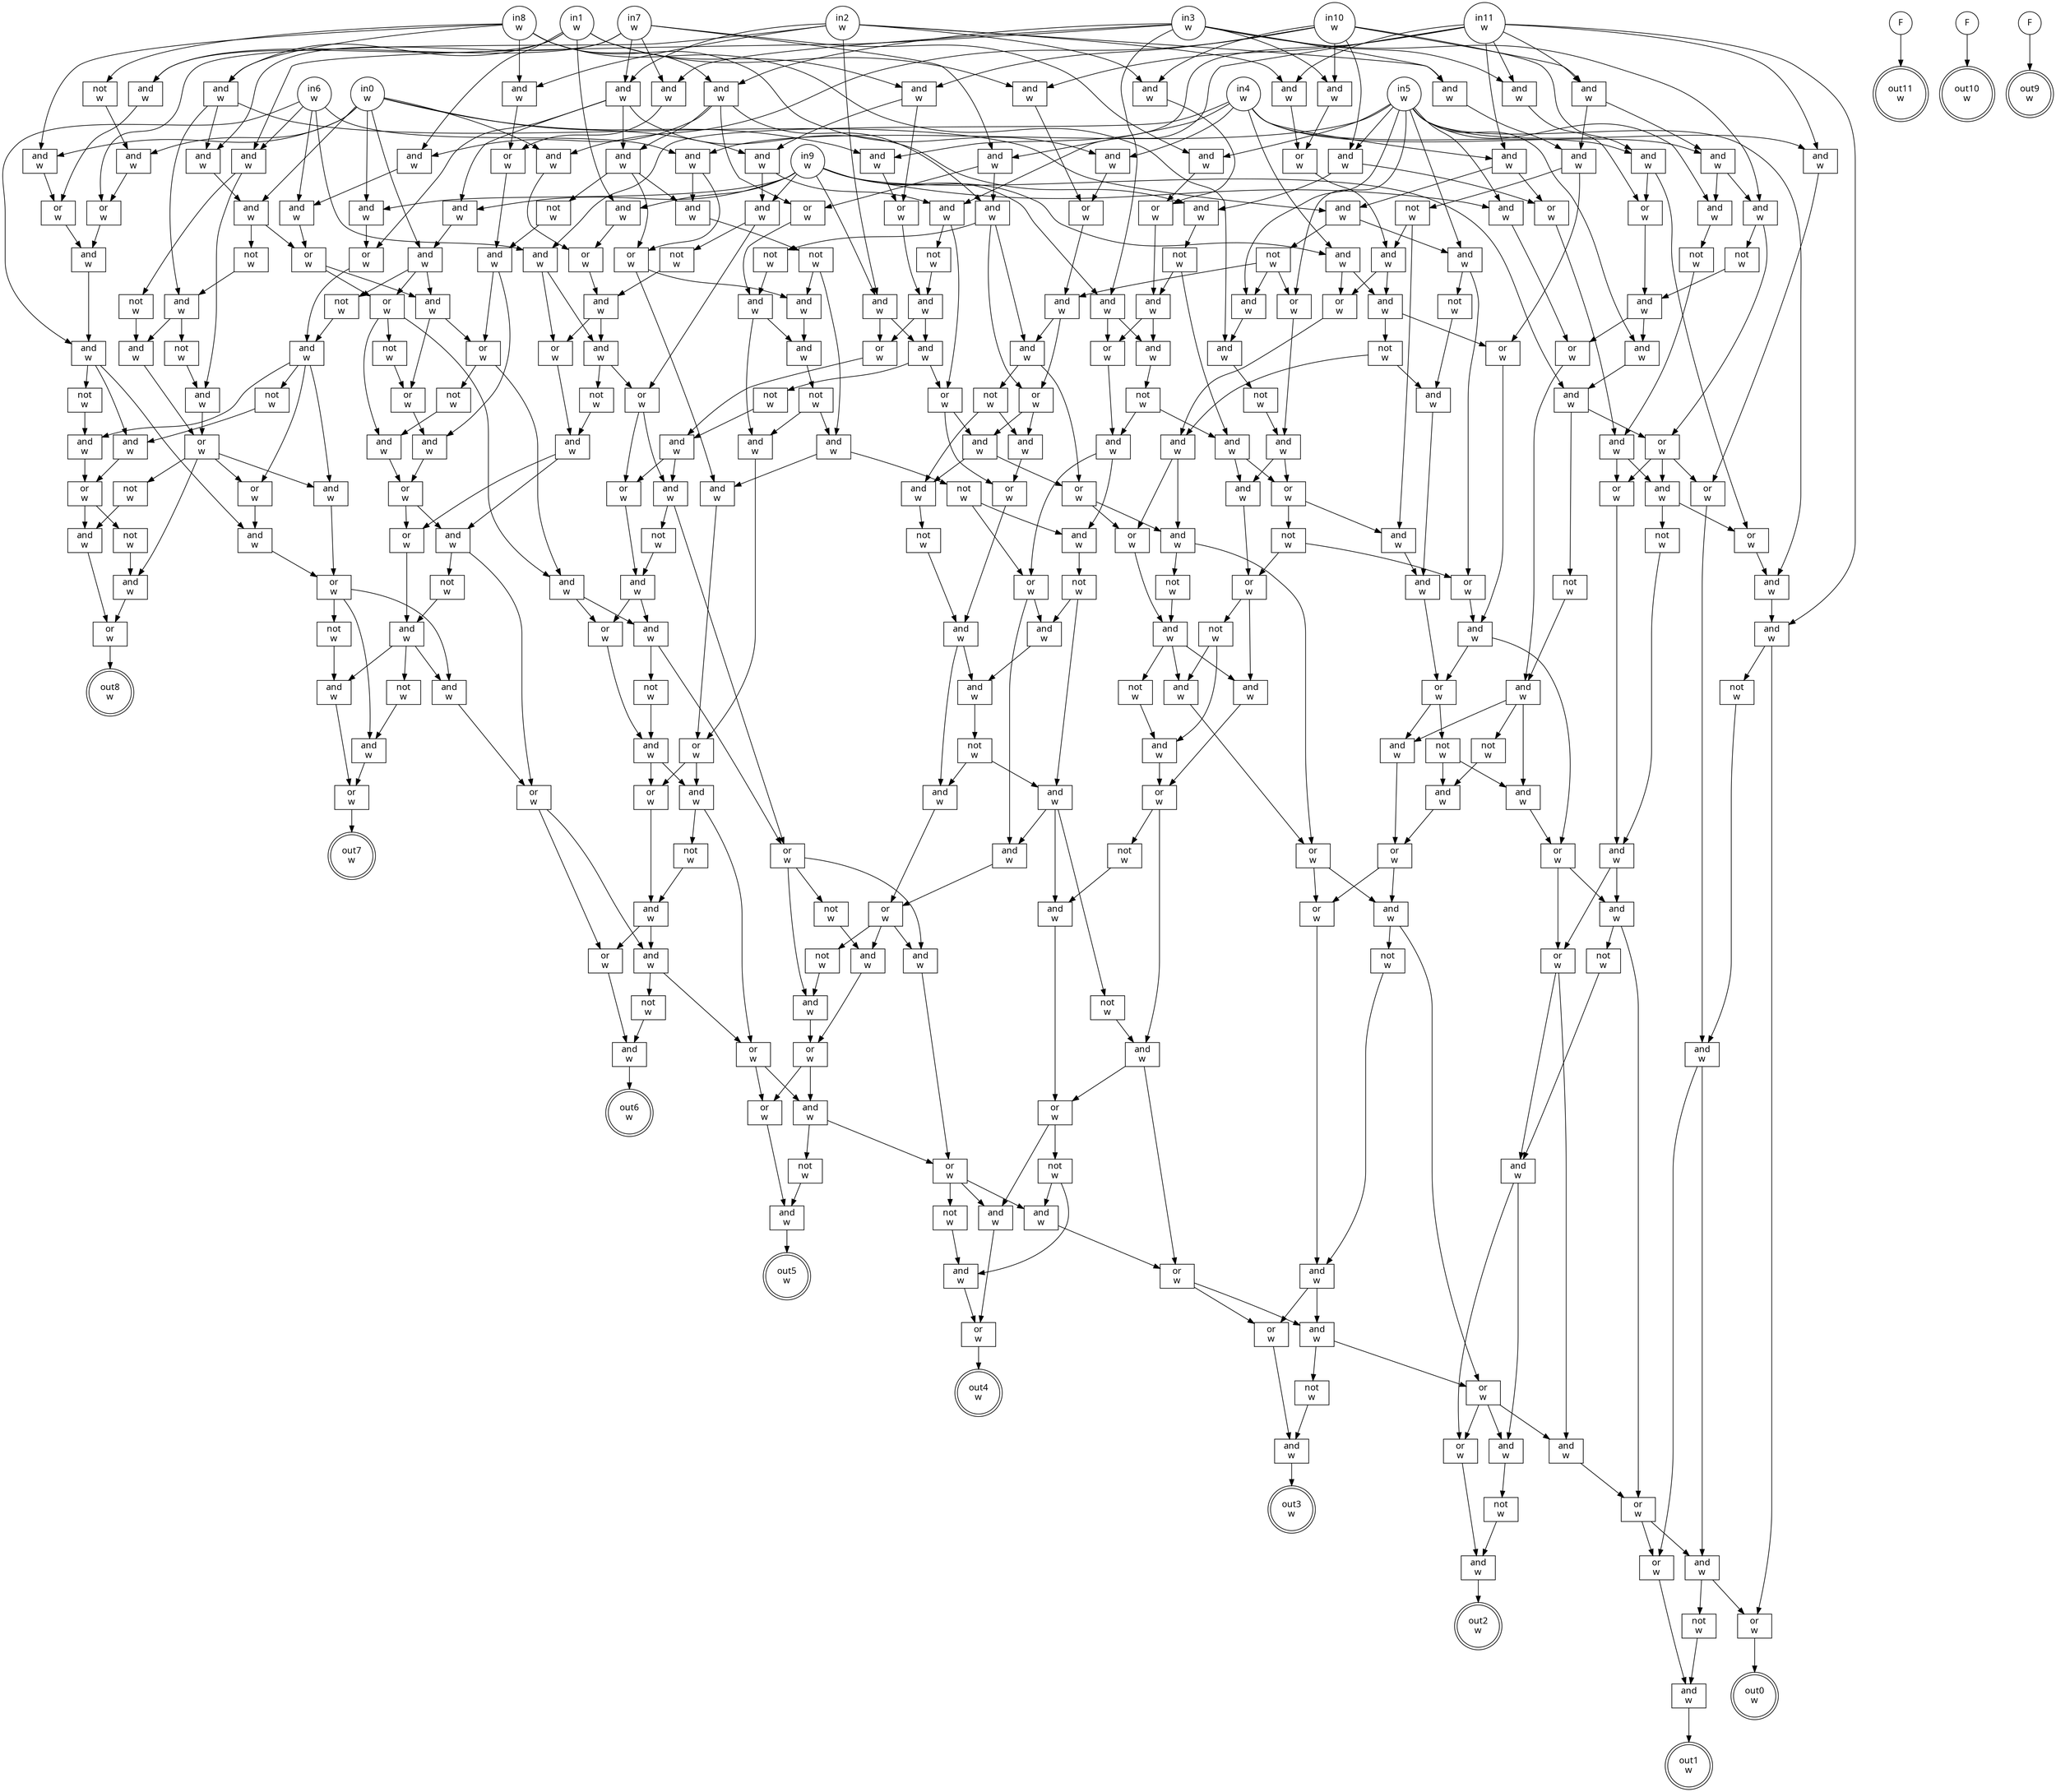 digraph circuit{
	node [style = filled, fillcolor = white,shape=rect, fontname=geneva]
	g0 [label="in0\nw",shape=circle,fillcolor=white]
	g1 [label="in1\nw",shape=circle,fillcolor=white]
	g2 [label="in2\nw",shape=circle,fillcolor=white]
	g3 [label="in3\nw",shape=circle,fillcolor=white]
	g4 [label="in4\nw",shape=circle,fillcolor=white]
	g5 [label="in5\nw",shape=circle,fillcolor=white]
	g6 [label="in6\nw",shape=circle,fillcolor=white]
	g7 [label="in7\nw",shape=circle,fillcolor=white]
	g8 [label="in8\nw",shape=circle,fillcolor=white]
	g9 [label="in9\nw",shape=circle,fillcolor=white]
	g10 [label="in10\nw",shape=circle,fillcolor=white]
	g11 [label="in11\nw",shape=circle,fillcolor=white]
	g12 [label="F",shape=circle,fillcolor=white]
	g13 [label="F",shape=circle,fillcolor=white]
	g14 [label="F",shape=circle,fillcolor=white]
	g15 [label="and\nw",fillcolor=white]
	g16 [label="not\nw",fillcolor=white]
	g17 [label="and\nw",fillcolor=white]
	g18 [label="and\nw",fillcolor=white]
	g19 [label="and\nw",fillcolor=white]
	g20 [label="and\nw",fillcolor=white]
	g21 [label="and\nw",fillcolor=white]
	g22 [label="and\nw",fillcolor=white]
	g23 [label="and\nw",fillcolor=white]
	g24 [label="and\nw",fillcolor=white]
	g25 [label="and\nw",fillcolor=white]
	g26 [label="or\nw",fillcolor=white]
	g27 [label="and\nw",fillcolor=white]
	g28 [label="and\nw",fillcolor=white]
	g29 [label="and\nw",fillcolor=white]
	g30 [label="and\nw",fillcolor=white]
	g31 [label="not\nw",fillcolor=white]
	g32 [label="and\nw",fillcolor=white]
	g33 [label="and\nw",fillcolor=white]
	g34 [label="not\nw",fillcolor=white]
	g35 [label="and\nw",fillcolor=white]
	g36 [label="and\nw",fillcolor=white]
	g37 [label="and\nw",fillcolor=white]
	g38 [label="not\nw",fillcolor=white]
	g39 [label="or\nw",fillcolor=white]
	g40 [label="and\nw",fillcolor=white]
	g41 [label="and\nw",fillcolor=white]
	g42 [label="and\nw",fillcolor=white]
	g43 [label="and\nw",fillcolor=white]
	g44 [label="or\nw",fillcolor=white]
	g45 [label="and\nw",fillcolor=white]
	g46 [label="not\nw",fillcolor=white]
	g47 [label="and\nw",fillcolor=white]
	g48 [label="and\nw",fillcolor=white]
	g49 [label="and\nw",fillcolor=white]
	g50 [label="or\nw",fillcolor=white]
	g51 [label="and\nw",fillcolor=white]
	g52 [label="or\nw",fillcolor=white]
	g53 [label="and\nw",fillcolor=white]
	g54 [label="and\nw",fillcolor=white]
	g55 [label="not\nw",fillcolor=white]
	g56 [label="not\nw",fillcolor=white]
	g57 [label="or\nw",fillcolor=white]
	g58 [label="and\nw",fillcolor=white]
	g59 [label="or\nw",fillcolor=white]
	g60 [label="and\nw",fillcolor=white]
	g61 [label="not\nw",fillcolor=white]
	g62 [label="or\nw",fillcolor=white]
	g63 [label="and\nw",fillcolor=white]
	g64 [label="not\nw",fillcolor=white]
	g65 [label="and\nw",fillcolor=white]
	g66 [label="and\nw",fillcolor=white]
	g67 [label="and\nw",fillcolor=white]
	g68 [label="or\nw",fillcolor=white]
	g69 [label="and\nw",fillcolor=white]
	g70 [label="not\nw",fillcolor=white]
	g71 [label="and\nw",fillcolor=white]
	g72 [label="and\nw",fillcolor=white]
	g73 [label="not\nw",fillcolor=white]
	g74 [label="and\nw",fillcolor=white]
	g75 [label="and\nw",fillcolor=white]
	g76 [label="and\nw",fillcolor=white]
	g77 [label="or\nw",fillcolor=white]
	g78 [label="not\nw",fillcolor=white]
	g79 [label="not\nw",fillcolor=white]
	g80 [label="and\nw",fillcolor=white]
	g81 [label="not\nw",fillcolor=white]
	g82 [label="and\nw",fillcolor=white]
	g83 [label="or\nw",fillcolor=white]
	g84 [label="and\nw",fillcolor=white]
	g85 [label="and\nw",fillcolor=white]
	g86 [label="and\nw",fillcolor=white]
	g87 [label="or\nw",fillcolor=white]
	g88 [label="and\nw",fillcolor=white]
	g89 [label="and\nw",fillcolor=white]
	g90 [label="not\nw",fillcolor=white]
	g91 [label="and\nw",fillcolor=white]
	g92 [label="or\nw",fillcolor=white]
	g93 [label="and\nw",fillcolor=white]
	g94 [label="and\nw",fillcolor=white]
	g95 [label="not\nw",fillcolor=white]
	g96 [label="or\nw",fillcolor=white]
	g97 [label="and\nw",fillcolor=white]
	g98 [label="and\nw",fillcolor=white]
	g99 [label="or\nw",fillcolor=white]
	g100 [label="and\nw",fillcolor=white]
	g101 [label="and\nw",fillcolor=white]
	g102 [label="not\nw",fillcolor=white]
	g103 [label="and\nw",fillcolor=white]
	g104 [label="and\nw",fillcolor=white]
	g105 [label="or\nw",fillcolor=white]
	g106 [label="not\nw",fillcolor=white]
	g107 [label="or\nw",fillcolor=white]
	g108 [label="and\nw",fillcolor=white]
	g109 [label="and\nw",fillcolor=white]
	g110 [label="and\nw",fillcolor=white]
	g111 [label="and\nw",fillcolor=white]
	g112 [label="and\nw",fillcolor=white]
	g113 [label="not\nw",fillcolor=white]
	g114 [label="and\nw",fillcolor=white]
	g115 [label="not\nw",fillcolor=white]
	g116 [label="and\nw",fillcolor=white]
	g117 [label="and\nw",fillcolor=white]
	g118 [label="not\nw",fillcolor=white]
	g119 [label="or\nw",fillcolor=white]
	g120 [label="and\nw",fillcolor=white]
	g121 [label="or\nw",fillcolor=white]
	g122 [label="and\nw",fillcolor=white]
	g123 [label="and\nw",fillcolor=white]
	g124 [label="not\nw",fillcolor=white]
	g125 [label="or\nw",fillcolor=white]
	g126 [label="and\nw",fillcolor=white]
	g127 [label="or\nw",fillcolor=white]
	g128 [label="and\nw",fillcolor=white]
	g129 [label="not\nw",fillcolor=white]
	g130 [label="and\nw",fillcolor=white]
	g131 [label="or\nw",fillcolor=white]
	g132 [label="and\nw",fillcolor=white]
	g133 [label="or\nw",fillcolor=white]
	g134 [label="or\nw",fillcolor=white]
	g135 [label="and\nw",fillcolor=white]
	g136 [label="not\nw",fillcolor=white]
	g137 [label="and\nw",fillcolor=white]
	g138 [label="and\nw",fillcolor=white]
	g139 [label="or\nw",fillcolor=white]
	g140 [label="not\nw",fillcolor=white]
	g141 [label="and\nw",fillcolor=white]
	g142 [label="and\nw",fillcolor=white]
	g143 [label="and\nw",fillcolor=white]
	g144 [label="and\nw",fillcolor=white]
	g145 [label="and\nw",fillcolor=white]
	g146 [label="and\nw",fillcolor=white]
	g147 [label="or\nw",fillcolor=white]
	g148 [label="and\nw",fillcolor=white]
	g149 [label="or\nw",fillcolor=white]
	g150 [label="and\nw",fillcolor=white]
	g151 [label="not\nw",fillcolor=white]
	g152 [label="and\nw",fillcolor=white]
	g153 [label="and\nw",fillcolor=white]
	g154 [label="or\nw",fillcolor=white]
	g155 [label="not\nw",fillcolor=white]
	g156 [label="and\nw",fillcolor=white]
	g157 [label="and\nw",fillcolor=white]
	g158 [label="not\nw",fillcolor=white]
	g159 [label="and\nw",fillcolor=white]
	g160 [label="or\nw",fillcolor=white]
	g161 [label="not\nw",fillcolor=white]
	g162 [label="and\nw",fillcolor=white]
	g163 [label="or\nw",fillcolor=white]
	g164 [label="and\nw",fillcolor=white]
	g165 [label="or\nw",fillcolor=white]
	g166 [label="and\nw",fillcolor=white]
	g167 [label="and\nw",fillcolor=white]
	g168 [label="not\nw",fillcolor=white]
	g169 [label="and\nw",fillcolor=white]
	g170 [label="and\nw",fillcolor=white]
	g171 [label="or\nw",fillcolor=white]
	g172 [label="not\nw",fillcolor=white]
	g173 [label="or\nw",fillcolor=white]
	g174 [label="and\nw",fillcolor=white]
	g175 [label="and\nw",fillcolor=white]
	g176 [label="not\nw",fillcolor=white]
	g177 [label="or\nw",fillcolor=white]
	g178 [label="and\nw",fillcolor=white]
	g179 [label="or\nw",fillcolor=white]
	g180 [label="not\nw",fillcolor=white]
	g181 [label="and\nw",fillcolor=white]
	g182 [label="or\nw",fillcolor=white]
	g183 [label="and\nw",fillcolor=white]
	g184 [label="and\nw",fillcolor=white]
	g185 [label="or\nw",fillcolor=white]
	g186 [label="and\nw",fillcolor=white]
	g187 [label="and\nw",fillcolor=white]
	g188 [label="or\nw",fillcolor=white]
	g189 [label="not\nw",fillcolor=white]
	g190 [label="not\nw",fillcolor=white]
	g191 [label="and\nw",fillcolor=white]
	g192 [label="or\nw",fillcolor=white]
	g193 [label="and\nw",fillcolor=white]
	g194 [label="not\nw",fillcolor=white]
	g195 [label="and\nw",fillcolor=white]
	g196 [label="or\nw",fillcolor=white]
	g197 [label="and\nw",fillcolor=white]
	g198 [label="or\nw",fillcolor=white]
	g199 [label="and\nw",fillcolor=white]
	g200 [label="and\nw",fillcolor=white]
	g201 [label="not\nw",fillcolor=white]
	g202 [label="and\nw",fillcolor=white]
	g203 [label="and\nw",fillcolor=white]
	g204 [label="or\nw",fillcolor=white]
	g205 [label="not\nw",fillcolor=white]
	g206 [label="or\nw",fillcolor=white]
	g207 [label="and\nw",fillcolor=white]
	g208 [label="and\nw",fillcolor=white]
	g209 [label="not\nw",fillcolor=white]
	g210 [label="or\nw",fillcolor=white]
	g211 [label="and\nw",fillcolor=white]
	g212 [label="and\nw",fillcolor=white]
	g213 [label="and\nw",fillcolor=white]
	g214 [label="or\nw",fillcolor=white]
	g215 [label="not\nw",fillcolor=white]
	g216 [label="and\nw",fillcolor=white]
	g217 [label="or\nw",fillcolor=white]
	g218 [label="and\nw",fillcolor=white]
	g219 [label="not\nw",fillcolor=white]
	g220 [label="and\nw",fillcolor=white]
	g221 [label="or\nw",fillcolor=white]
	g222 [label="and\nw",fillcolor=white]
	g223 [label="and\nw",fillcolor=white]
	g224 [label="or\nw",fillcolor=white]
	g225 [label="and\nw",fillcolor=white]
	g226 [label="and\nw",fillcolor=white]
	g227 [label="not\nw",fillcolor=white]
	g228 [label="or\nw",fillcolor=white]
	g229 [label="and\nw",fillcolor=white]
	g230 [label="not\nw",fillcolor=white]
	g231 [label="or\nw",fillcolor=white]
	g232 [label="and\nw",fillcolor=white]
	g233 [label="and\nw",fillcolor=white]
	g234 [label="and\nw",fillcolor=white]
	g235 [label="or\nw",fillcolor=white]
	g236 [label="or\nw",fillcolor=white]
	g237 [label="and\nw",fillcolor=white]
	g238 [label="not\nw",fillcolor=white]
	g239 [label="and\nw",fillcolor=white]
	g240 [label="not\nw",fillcolor=white]
	g241 [label="and\nw",fillcolor=white]
	g242 [label="or\nw",fillcolor=white]
	g243 [label="not\nw",fillcolor=white]
	g244 [label="or\nw",fillcolor=white]
	g245 [label="and\nw",fillcolor=white]
	g246 [label="and\nw",fillcolor=white]
	g247 [label="not\nw",fillcolor=white]
	g248 [label="and\nw",fillcolor=white]
	g249 [label="and\nw",fillcolor=white]
	g250 [label="and\nw",fillcolor=white]
	g251 [label="not\nw",fillcolor=white]
	g252 [label="and\nw",fillcolor=white]
	g253 [label="or\nw",fillcolor=white]
	g254 [label="not\nw",fillcolor=white]
	g255 [label="and\nw",fillcolor=white]
	g256 [label="or\nw",fillcolor=white]
	g257 [label="not\nw",fillcolor=white]
	g258 [label="not\nw",fillcolor=white]
	g259 [label="or\nw",fillcolor=white]
	g260 [label="and\nw",fillcolor=white]
	g261 [label="and\nw",fillcolor=white]
	g262 [label="not\nw",fillcolor=white]
	g263 [label="or\nw",fillcolor=white]
	g264 [label="and\nw",fillcolor=white]
	g265 [label="and\nw",fillcolor=white]
	g266 [label="or\nw",fillcolor=white]
	g267 [label="and\nw",fillcolor=white]
	g268 [label="and\nw",fillcolor=white]
	g269 [label="not\nw",fillcolor=white]
	g270 [label="and\nw",fillcolor=white]
	g271 [label="or\nw",fillcolor=white]
	g272 [label="not\nw",fillcolor=white]
	g273 [label="or\nw",fillcolor=white]
	g274 [label="and\nw",fillcolor=white]
	g275 [label="and\nw",fillcolor=white]
	g276 [label="not\nw",fillcolor=white]
	g277 [label="or\nw",fillcolor=white]
	g278 [label="and\nw",fillcolor=white]
	g279 [label="or\nw",fillcolor=white]
	g280 [label="and\nw",fillcolor=white]
	g281 [label="or\nw",fillcolor=white]
	g282 [label="and\nw",fillcolor=white]
	g283 [label="or\nw",fillcolor=white]
	g284 [label="and\nw",fillcolor=white]
	g285 [label="and\nw",fillcolor=white]
	g286 [label="or\nw",fillcolor=white]
	g287 [label="or\nw",fillcolor=white]
	g288 [label="and\nw",fillcolor=white]
	g289 [label="or\nw",fillcolor=white]
	g290 [label="or\nw",fillcolor=white]
	g291 [label="and\nw",fillcolor=white]
	g292 [label="not\nw",fillcolor=white]
	g293 [label="and\nw",fillcolor=white]
	g294 [label="and\nw",fillcolor=white]
	g295 [label="or\nw",fillcolor=white]
	g296 [label="or\nw",fillcolor=white]
	g297 [label="and\nw",fillcolor=white]
	g298 [label="or\nw",fillcolor=white]
	g299 [label="not\nw",fillcolor=white]
	g300 [label="and\nw",fillcolor=white]
	g301 [label="not\nw",fillcolor=white]
	g302 [label="and\nw",fillcolor=white]
	g303 [label="not\nw",fillcolor=white]
	g304 [label="and\nw",fillcolor=white]
	g305 [label="or\nw",fillcolor=white]
	g306 [label="not\nw",fillcolor=white]
	g307 [label="or\nw",fillcolor=white]
	g308 [label="and\nw",fillcolor=white]
	g309 [label="not\nw",fillcolor=white]
	g310 [label="and\nw",fillcolor=white]
	g311 [label="out0\nw",shape=doublecircle,fillcolor=white]
	g312 [label="out1\nw",shape=doublecircle,fillcolor=white]
	g313 [label="out2\nw",shape=doublecircle,fillcolor=white]
	g314 [label="out3\nw",shape=doublecircle,fillcolor=white]
	g315 [label="out4\nw",shape=doublecircle,fillcolor=white]
	g316 [label="out5\nw",shape=doublecircle,fillcolor=white]
	g317 [label="out6\nw",shape=doublecircle,fillcolor=white]
	g318 [label="out7\nw",shape=doublecircle,fillcolor=white]
	g319 [label="out8\nw",shape=doublecircle,fillcolor=white]
	g320 [label="out9\nw",shape=doublecircle,fillcolor=white]
	g321 [label="out10\nw",shape=doublecircle,fillcolor=white]
	g322 [label="out11\nw",shape=doublecircle,fillcolor=white]
	edge [fontname=Geneva,fontcolor=forestgreen]
	g0->g153
	g0->g162
	g0->g164
	g0->g169
	g0->g181
	g0->g197
	g0->g199
	g0->g220
	g1->g109
	g1->g141
	g1->g142
	g1->g143
	g1->g144
	g1->g146
	g2->g65
	g2->g82
	g2->g85
	g2->g86
	g2->g98
	g2->g100
	g2->g163
	g3->g33
	g3->g35
	g3->g36
	g3->g41
	g3->g42
	g3->g43
	g3->g45
	g3->g100
	g4->g22
	g4->g23
	g4->g24
	g4->g25
	g4->g27
	g4->g28
	g4->g29
	g5->g17
	g5->g18
	g5->g19
	g5->g20
	g5->g21
	g5->g30
	g5->g48
	g5->g53
	g5->g112
	g5->g116
	g5->g119
	g6->g17
	g6->g22
	g6->g33
	g6->g145
	g6->g167
	g7->g18
	g7->g23
	g7->g35
	g7->g65
	g7->g110
	g7->g141
	g8->g16
	g8->g24
	g8->g36
	g8->g82
	g8->g109
	g8->g117
	g8->g164
	g9->g20
	g9->g27
	g9->g41
	g9->g49
	g9->g66
	g9->g85
	g9->g142
	g9->g181
	g9->g200
	g10->g15
	g10->g19
	g10->g28
	g10->g42
	g10->g86
	g10->g143
	g10->g197
	g11->g15
	g11->g21
	g11->g25
	g11->g43
	g11->g54
	g11->g98
	g11->g146
	g11->g218
	g11->g220
	g12->g322
	g13->g321
	g14->g320
	g15->g29
	g15->g101
	g16->g162
	g17->g68
	g17->g69
	g18->g87
	g19->g26
	g19->g80
	g20->g62
	g21->g59
	g22->g203
	g22->g206
	g23->g37
	g23->g39
	g24->g147
	g25->g26
	g25->g111
	g26->g32
	g27->g104
	g27->g107
	g28->g44
	g28->g52
	g29->g30
	g29->g45
	g30->g31
	g31->g32
	g32->g51
	g32->g57
	g33->g34
	g33->g159
	g34->g157
	g35->g83
	g36->g37
	g36->g39
	g36->g67
	g36->g144
	g37->g38
	g37->g149
	g37->g150
	g38->g40
	g39->g40
	g40->g72
	g40->g74
	g41->g89
	g41->g92
	g42->g99
	g43->g44
	g44->g47
	g45->g46
	g45->g50
	g46->g47
	g47->g48
	g47->g62
	g48->g49
	g49->g50
	g49->g61
	g50->g51
	g50->g57
	g50->g59
	g51->g52
	g51->g56
	g52->g53
	g53->g54
	g54->g55
	g54->g298
	g55->g60
	g56->g58
	g57->g58
	g58->g134
	g58->g135
	g59->g60
	g60->g296
	g60->g297
	g61->g63
	g62->g63
	g63->g64
	g63->g128
	g63->g132
	g64->g130
	g65->g66
	g65->g67
	g65->g80
	g65->g182
	g66->g169
	g67->g68
	g67->g69
	g67->g79
	g68->g71
	g68->g76
	g69->g70
	g70->g71
	g70->g75
	g71->g72
	g72->g73
	g73->g74
	g73->g75
	g74->g77
	g75->g76
	g75->g78
	g76->g77
	g77->g275
	g77->g277
	g78->g94
	g78->g96
	g79->g84
	g80->g81
	g81->g88
	g81->g91
	g82->g83
	g83->g84
	g84->g171
	g84->g178
	g85->g223
	g85->g259
	g86->g87
	g87->g88
	g88->g89
	g88->g92
	g89->g90
	g90->g91
	g90->g93
	g91->g121
	g91->g138
	g92->g93
	g93->g94
	g93->g96
	g94->g95
	g95->g97
	g95->g248
	g96->g97
	g96->g249
	g97->g246
	g98->g99
	g99->g103
	g100->g101
	g101->g102
	g101->g105
	g102->g103
	g102->g122
	g103->g104
	g103->g107
	g104->g105
	g104->g106
	g105->g126
	g106->g108
	g106->g114
	g107->g108
	g108->g229
	g108->g231
	g109->g110
	g109->g111
	g109->g156
	g110->g153
	g111->g112
	g111->g115
	g112->g113
	g112->g125
	g113->g114
	g114->g123
	g115->g116
	g115->g119
	g115->g148
	g116->g117
	g117->g118
	g118->g120
	g119->g120
	g120->g121
	g120->g138
	g121->g122
	g121->g124
	g122->g123
	g123->g127
	g124->g125
	g124->g139
	g125->g126
	g126->g127
	g126->g133
	g127->g128
	g127->g129
	g128->g131
	g129->g130
	g129->g132
	g130->g131
	g131->g236
	g131->g237
	g132->g133
	g133->g134
	g133->g135
	g134->g137
	g134->g294
	g135->g136
	g135->g295
	g136->g137
	g137->g290
	g137->g291
	g138->g139
	g139->g140
	g139->g233
	g140->g234
	g140->g241
	g141->g165
	g142->g198
	g143->g199
	g143->g221
	g144->g145
	g145->g154
	g146->g147
	g147->g148
	g148->g149
	g148->g150
	g149->g152
	g149->g225
	g150->g151
	g150->g228
	g151->g152
	g151->g226
	g152->g244
	g153->g154
	g153->g155
	g154->g170
	g154->g173
	g155->g156
	g156->g157
	g156->g158
	g157->g160
	g158->g159
	g159->g160
	g160->g161
	g160->g185
	g160->g187
	g160->g195
	g161->g193
	g162->g163
	g163->g166
	g164->g165
	g165->g166
	g166->g167
	g167->g168
	g167->g186
	g167->g191
	g168->g184
	g169->g170
	g169->g173
	g169->g180
	g170->g171
	g170->g177
	g171->g172
	g171->g175
	g172->g174
	g173->g174
	g173->g175
	g173->g176
	g174->g179
	g175->g265
	g175->g273
	g176->g177
	g177->g178
	g178->g179
	g179->g208
	g179->g210
	g180->g183
	g181->g182
	g182->g183
	g183->g184
	g183->g185
	g183->g187
	g183->g190
	g184->g192
	g185->g186
	g186->g188
	g187->g188
	g188->g189
	g188->g213
	g188->g216
	g189->g212
	g190->g191
	g191->g192
	g192->g193
	g192->g194
	g193->g196
	g194->g195
	g195->g196
	g196->g319
	g197->g198
	g198->g202
	g199->g200
	g199->g218
	g200->g201
	g200->g204
	g201->g202
	g202->g203
	g202->g206
	g203->g204
	g203->g205
	g204->g261
	g204->g263
	g205->g207
	g206->g207
	g207->g208
	g207->g210
	g208->g209
	g208->g214
	g209->g211
	g210->g211
	g211->g212
	g211->g213
	g211->g215
	g212->g217
	g213->g214
	g214->g279
	g214->g280
	g215->g216
	g216->g217
	g217->g318
	g218->g219
	g218->g224
	g219->g222
	g220->g221
	g221->g222
	g222->g223
	g222->g259
	g223->g224
	g223->g258
	g224->g225
	g224->g244
	g225->g226
	g225->g228
	g226->g227
	g227->g245
	g228->g229
	g228->g231
	g229->g230
	g229->g235
	g230->g232
	g231->g232
	g232->g233
	g232->g234
	g232->g240
	g233->g242
	g234->g235
	g235->g236
	g235->g237
	g236->g239
	g237->g238
	g237->g289
	g238->g239
	g239->g287
	g239->g288
	g240->g241
	g241->g242
	g242->g243
	g242->g252
	g243->g250
	g244->g245
	g245->g246
	g245->g255
	g246->g247
	g247->g248
	g247->g255
	g248->g249
	g248->g250
	g248->g251
	g249->g256
	g250->g253
	g251->g252
	g252->g253
	g252->g286
	g253->g254
	g253->g284
	g254->g285
	g254->g304
	g255->g256
	g256->g257
	g256->g268
	g256->g270
	g257->g267
	g258->g260
	g259->g260
	g260->g261
	g260->g263
	g261->g262
	g261->g266
	g262->g264
	g263->g264
	g264->g265
	g264->g273
	g265->g266
	g265->g272
	g266->g267
	g266->g268
	g266->g269
	g267->g271
	g268->g283
	g269->g270
	g270->g271
	g271->g282
	g271->g307
	g272->g274
	g273->g274
	g274->g275
	g274->g277
	g275->g276
	g275->g281
	g276->g278
	g277->g278
	g278->g279
	g278->g280
	g279->g310
	g280->g281
	g280->g309
	g281->g282
	g281->g307
	g282->g283
	g282->g306
	g283->g284
	g283->g285
	g283->g303
	g284->g305
	g285->g286
	g286->g287
	g286->g288
	g287->g302
	g288->g289
	g288->g301
	g289->g290
	g289->g291
	g289->g294
	g290->g293
	g291->g292
	g292->g293
	g293->g313
	g294->g295
	g295->g296
	g295->g297
	g296->g300
	g297->g298
	g297->g299
	g298->g311
	g299->g300
	g300->g312
	g301->g302
	g302->g314
	g303->g304
	g304->g305
	g305->g315
	g306->g308
	g307->g308
	g308->g316
	g309->g310
	g310->g317
}